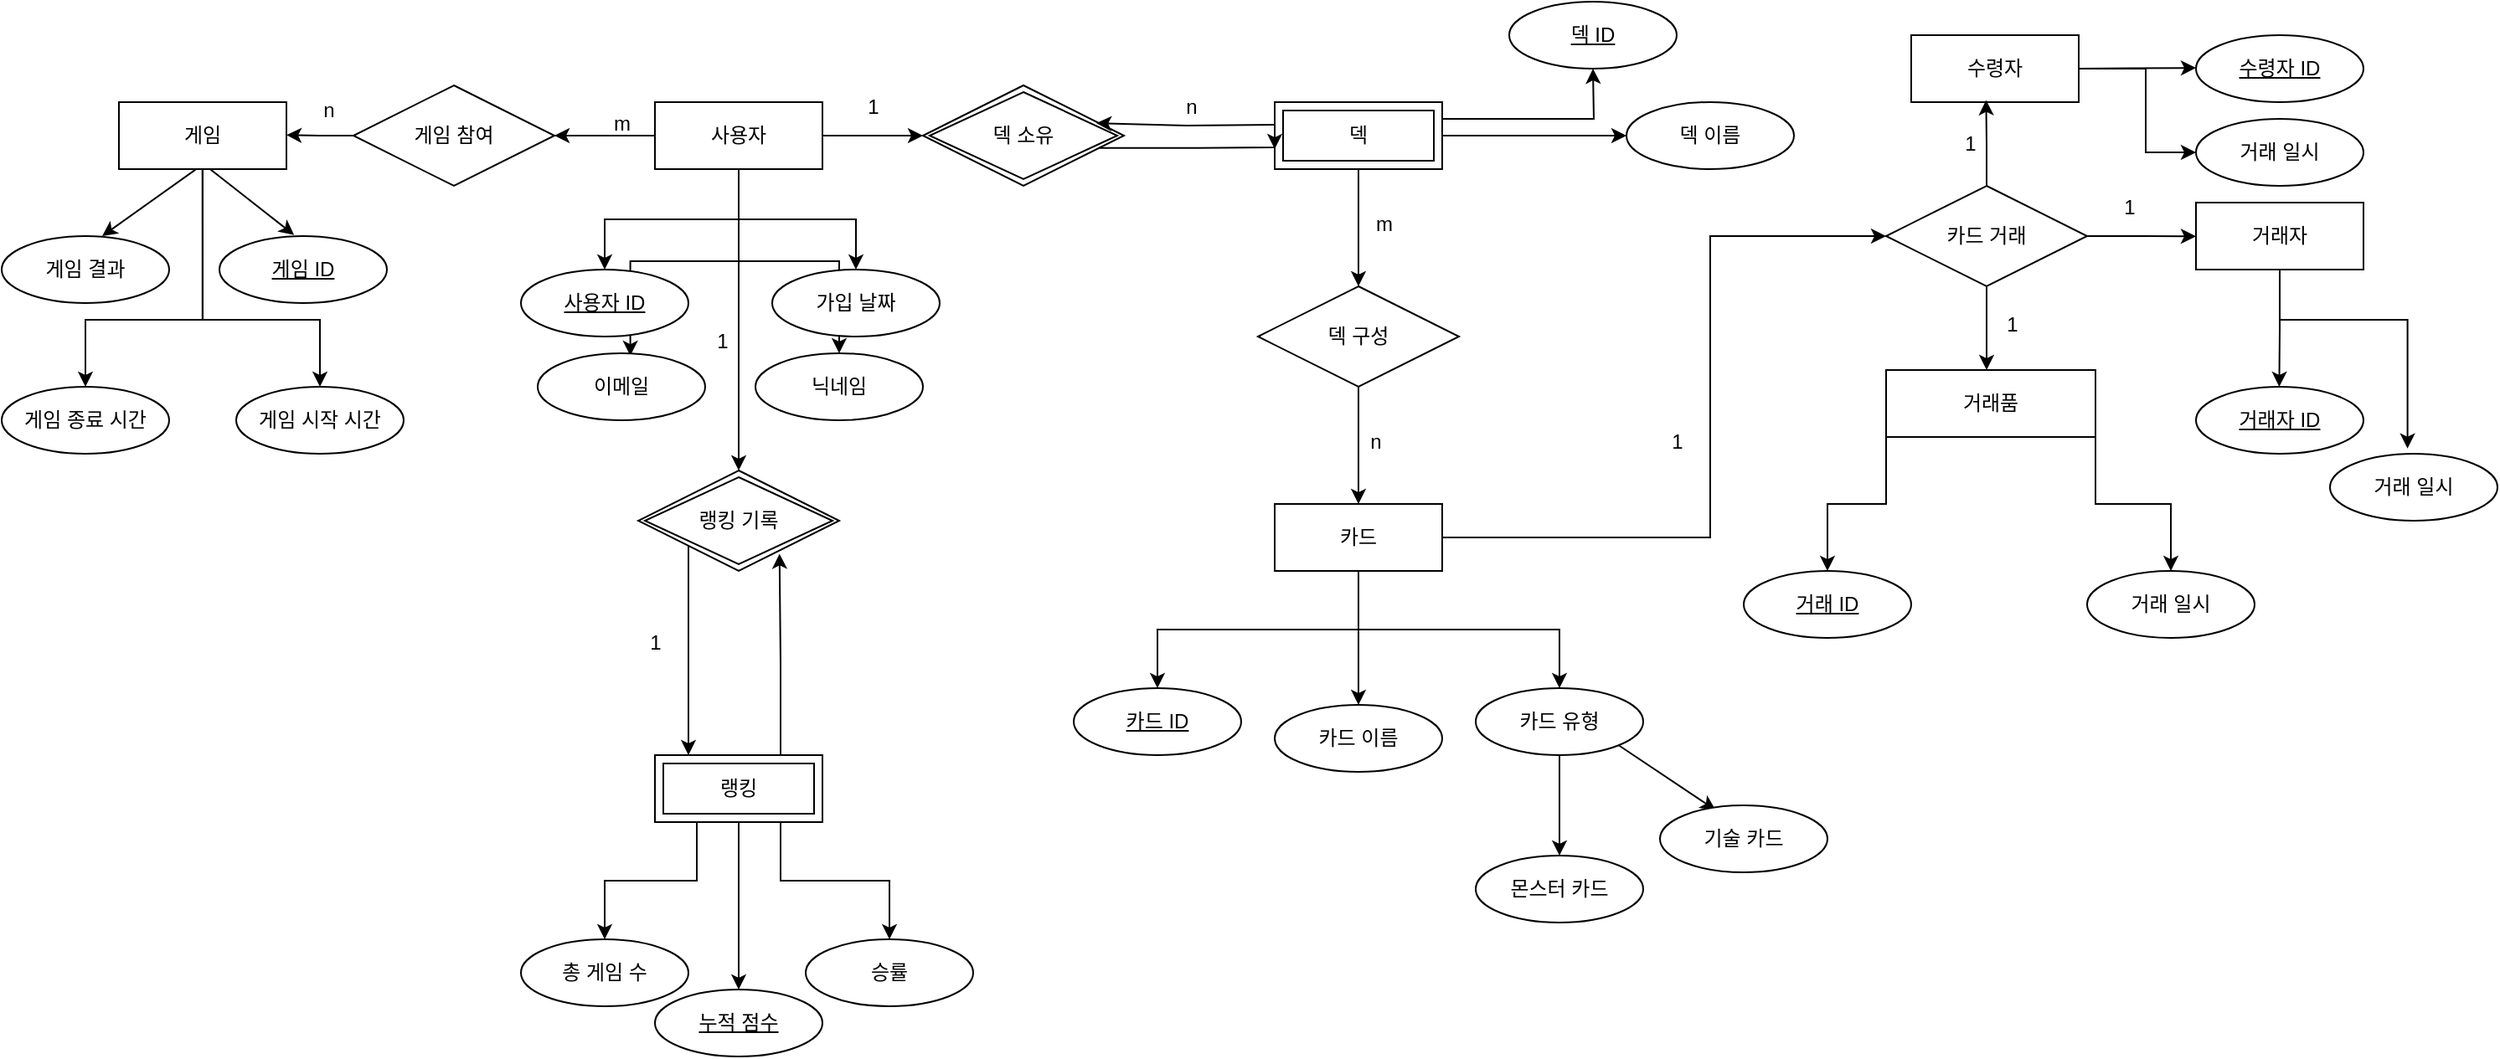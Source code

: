 <mxfile version="25.0.3">
  <diagram id="R2lEEEUBdFMjLlhIrx00" name="Page-1">
    <mxGraphModel dx="3600" dy="757" grid="1" gridSize="10" guides="1" tooltips="1" connect="1" arrows="1" fold="1" page="1" pageScale="1" pageWidth="700" pageHeight="1000" math="0" shadow="0" extFonts="Permanent Marker^https://fonts.googleapis.com/css?family=Permanent+Marker">
      <root>
        <mxCell id="0" />
        <mxCell id="1" parent="0" />
        <mxCell id="2SSr-oPWHmHS9pDuwZyb-108" style="edgeStyle=orthogonalEdgeStyle;rounded=0;orthogonalLoop=1;jettySize=auto;html=1;exitX=0;exitY=0.5;exitDx=0;exitDy=0;entryX=1;entryY=0.5;entryDx=0;entryDy=0;" edge="1" parent="1" source="2SSr-oPWHmHS9pDuwZyb-107" target="2SSr-oPWHmHS9pDuwZyb-109">
          <mxGeometry relative="1" as="geometry">
            <mxPoint x="-1130" y="79.667" as="targetPoint" />
          </mxGeometry>
        </mxCell>
        <mxCell id="2SSr-oPWHmHS9pDuwZyb-122" style="edgeStyle=orthogonalEdgeStyle;rounded=0;orthogonalLoop=1;jettySize=auto;html=1;exitX=1;exitY=0.5;exitDx=0;exitDy=0;" edge="1" parent="1" source="2SSr-oPWHmHS9pDuwZyb-107" target="2SSr-oPWHmHS9pDuwZyb-123">
          <mxGeometry relative="1" as="geometry">
            <mxPoint x="-900" y="79.667" as="targetPoint" />
          </mxGeometry>
        </mxCell>
        <mxCell id="2SSr-oPWHmHS9pDuwZyb-130" style="edgeStyle=orthogonalEdgeStyle;rounded=0;orthogonalLoop=1;jettySize=auto;html=1;exitX=0.5;exitY=1;exitDx=0;exitDy=0;entryX=0.5;entryY=0;entryDx=0;entryDy=0;" edge="1" parent="1" source="2SSr-oPWHmHS9pDuwZyb-107" target="2SSr-oPWHmHS9pDuwZyb-143">
          <mxGeometry relative="1" as="geometry">
            <mxPoint x="-1070" y="160" as="targetPoint" />
          </mxGeometry>
        </mxCell>
        <mxCell id="2SSr-oPWHmHS9pDuwZyb-144" style="edgeStyle=orthogonalEdgeStyle;rounded=0;orthogonalLoop=1;jettySize=auto;html=1;exitX=0.5;exitY=1;exitDx=0;exitDy=0;entryX=0.5;entryY=0;entryDx=0;entryDy=0;" edge="1" parent="1" source="2SSr-oPWHmHS9pDuwZyb-107" target="2SSr-oPWHmHS9pDuwZyb-145">
          <mxGeometry relative="1" as="geometry">
            <mxPoint x="-920" y="160" as="targetPoint" />
          </mxGeometry>
        </mxCell>
        <mxCell id="2SSr-oPWHmHS9pDuwZyb-153" style="edgeStyle=orthogonalEdgeStyle;rounded=0;orthogonalLoop=1;jettySize=auto;html=1;exitX=0.5;exitY=1;exitDx=0;exitDy=0;entryX=0.553;entryY=0.038;entryDx=0;entryDy=0;entryPerimeter=0;" edge="1" parent="1" source="2SSr-oPWHmHS9pDuwZyb-107" target="2SSr-oPWHmHS9pDuwZyb-155">
          <mxGeometry relative="1" as="geometry">
            <mxPoint x="-1040" y="230" as="targetPoint" />
          </mxGeometry>
        </mxCell>
        <mxCell id="2SSr-oPWHmHS9pDuwZyb-154" style="edgeStyle=orthogonalEdgeStyle;rounded=0;orthogonalLoop=1;jettySize=auto;html=1;exitX=0.5;exitY=1;exitDx=0;exitDy=0;entryX=0.5;entryY=0;entryDx=0;entryDy=0;" edge="1" parent="1" source="2SSr-oPWHmHS9pDuwZyb-107" target="2SSr-oPWHmHS9pDuwZyb-156">
          <mxGeometry relative="1" as="geometry">
            <mxPoint x="-980.0" y="230" as="targetPoint" />
          </mxGeometry>
        </mxCell>
        <mxCell id="2SSr-oPWHmHS9pDuwZyb-157" style="edgeStyle=orthogonalEdgeStyle;rounded=0;orthogonalLoop=1;jettySize=auto;html=1;exitX=0.5;exitY=1;exitDx=0;exitDy=0;entryX=0.5;entryY=0;entryDx=0;entryDy=0;" edge="1" parent="1" source="2SSr-oPWHmHS9pDuwZyb-107" target="2SSr-oPWHmHS9pDuwZyb-158">
          <mxGeometry relative="1" as="geometry">
            <mxPoint x="-1010" y="330" as="targetPoint" />
          </mxGeometry>
        </mxCell>
        <mxCell id="2SSr-oPWHmHS9pDuwZyb-107" value="사용자" style="whiteSpace=wrap;html=1;align=center;" vertex="1" parent="1">
          <mxGeometry x="-1060" y="60" width="100" height="40" as="geometry" />
        </mxCell>
        <mxCell id="2SSr-oPWHmHS9pDuwZyb-110" style="edgeStyle=orthogonalEdgeStyle;rounded=0;orthogonalLoop=1;jettySize=auto;html=1;exitX=0;exitY=0.5;exitDx=0;exitDy=0;" edge="1" parent="1" source="2SSr-oPWHmHS9pDuwZyb-109">
          <mxGeometry relative="1" as="geometry">
            <mxPoint x="-1280" y="79.667" as="targetPoint" />
          </mxGeometry>
        </mxCell>
        <mxCell id="2SSr-oPWHmHS9pDuwZyb-109" value="게임 참여" style="shape=rhombus;perimeter=rhombusPerimeter;whiteSpace=wrap;html=1;align=center;" vertex="1" parent="1">
          <mxGeometry x="-1240" y="50" width="120" height="60" as="geometry" />
        </mxCell>
        <mxCell id="2SSr-oPWHmHS9pDuwZyb-115" style="edgeStyle=orthogonalEdgeStyle;rounded=0;orthogonalLoop=1;jettySize=auto;html=1;exitX=0.5;exitY=1;exitDx=0;exitDy=0;entryX=0.5;entryY=0;entryDx=0;entryDy=0;" edge="1" parent="1" target="2SSr-oPWHmHS9pDuwZyb-118">
          <mxGeometry relative="1" as="geometry">
            <mxPoint x="-1400" y="230" as="targetPoint" />
            <mxPoint x="-1330.14" y="100.0" as="sourcePoint" />
            <Array as="points">
              <mxPoint x="-1330" y="190" />
              <mxPoint x="-1400" y="190" />
            </Array>
          </mxGeometry>
        </mxCell>
        <mxCell id="2SSr-oPWHmHS9pDuwZyb-111" value="게임" style="whiteSpace=wrap;html=1;align=center;" vertex="1" parent="1">
          <mxGeometry x="-1380" y="60" width="100" height="40" as="geometry" />
        </mxCell>
        <mxCell id="2SSr-oPWHmHS9pDuwZyb-112" value="" style="endArrow=classic;html=1;rounded=0;exitX=0.459;exitY=1.005;exitDx=0;exitDy=0;exitPerimeter=0;" edge="1" parent="1" source="2SSr-oPWHmHS9pDuwZyb-111">
          <mxGeometry width="50" height="50" relative="1" as="geometry">
            <mxPoint x="-1334" y="101" as="sourcePoint" />
            <mxPoint x="-1390" y="140" as="targetPoint" />
          </mxGeometry>
        </mxCell>
        <mxCell id="2SSr-oPWHmHS9pDuwZyb-113" value="" style="endArrow=classic;html=1;rounded=0;exitX=0.548;exitY=1.008;exitDx=0;exitDy=0;exitPerimeter=0;entryX=0.446;entryY=-0.016;entryDx=0;entryDy=0;entryPerimeter=0;" edge="1" parent="1" source="2SSr-oPWHmHS9pDuwZyb-111" target="2SSr-oPWHmHS9pDuwZyb-114">
          <mxGeometry width="50" height="50" relative="1" as="geometry">
            <mxPoint x="-1333.7" y="100" as="sourcePoint" />
            <mxPoint x="-1280" y="139.12" as="targetPoint" />
          </mxGeometry>
        </mxCell>
        <mxCell id="2SSr-oPWHmHS9pDuwZyb-114" value="게임 ID" style="ellipse;whiteSpace=wrap;html=1;align=center;fontStyle=4;" vertex="1" parent="1">
          <mxGeometry x="-1320" y="140" width="100" height="40" as="geometry" />
        </mxCell>
        <mxCell id="2SSr-oPWHmHS9pDuwZyb-116" value="게임 결과" style="ellipse;whiteSpace=wrap;html=1;align=center;" vertex="1" parent="1">
          <mxGeometry x="-1450" y="140" width="100" height="40" as="geometry" />
        </mxCell>
        <mxCell id="2SSr-oPWHmHS9pDuwZyb-117" style="edgeStyle=orthogonalEdgeStyle;rounded=0;orthogonalLoop=1;jettySize=auto;html=1;entryX=0.5;entryY=0;entryDx=0;entryDy=0;" edge="1" parent="1" target="2SSr-oPWHmHS9pDuwZyb-119">
          <mxGeometry relative="1" as="geometry">
            <mxPoint x="-1260" y="229.99" as="targetPoint" />
            <mxPoint x="-1330" y="100" as="sourcePoint" />
            <Array as="points">
              <mxPoint x="-1330" y="190" />
              <mxPoint x="-1260" y="190" />
            </Array>
          </mxGeometry>
        </mxCell>
        <mxCell id="2SSr-oPWHmHS9pDuwZyb-118" value="게임 종료 시간" style="ellipse;whiteSpace=wrap;html=1;align=center;" vertex="1" parent="1">
          <mxGeometry x="-1450" y="230" width="100" height="40" as="geometry" />
        </mxCell>
        <mxCell id="2SSr-oPWHmHS9pDuwZyb-119" value="게임 시작 시간" style="ellipse;whiteSpace=wrap;html=1;align=center;" vertex="1" parent="1">
          <mxGeometry x="-1310" y="230" width="100" height="40" as="geometry" />
        </mxCell>
        <mxCell id="2SSr-oPWHmHS9pDuwZyb-120" value="m" style="text;html=1;align=center;verticalAlign=middle;resizable=0;points=[];autosize=1;strokeColor=none;fillColor=none;" vertex="1" parent="1">
          <mxGeometry x="-1095" y="58" width="30" height="30" as="geometry" />
        </mxCell>
        <mxCell id="2SSr-oPWHmHS9pDuwZyb-121" value="n" style="text;html=1;align=center;verticalAlign=middle;resizable=0;points=[];autosize=1;strokeColor=none;fillColor=none;" vertex="1" parent="1">
          <mxGeometry x="-1270" y="50" width="30" height="30" as="geometry" />
        </mxCell>
        <mxCell id="2SSr-oPWHmHS9pDuwZyb-123" value="덱 소유" style="shape=rhombus;double=1;perimeter=rhombusPerimeter;whiteSpace=wrap;html=1;align=center;" vertex="1" parent="1">
          <mxGeometry x="-900" y="49.997" width="120" height="60" as="geometry" />
        </mxCell>
        <mxCell id="2SSr-oPWHmHS9pDuwZyb-131" style="edgeStyle=orthogonalEdgeStyle;rounded=0;orthogonalLoop=1;jettySize=auto;html=1;exitX=0.5;exitY=1;exitDx=0;exitDy=0;" edge="1" parent="1" source="2SSr-oPWHmHS9pDuwZyb-125">
          <mxGeometry relative="1" as="geometry">
            <mxPoint x="-640" y="170" as="targetPoint" />
          </mxGeometry>
        </mxCell>
        <mxCell id="2SSr-oPWHmHS9pDuwZyb-135" style="edgeStyle=orthogonalEdgeStyle;rounded=0;orthogonalLoop=1;jettySize=auto;html=1;exitX=1;exitY=0.25;exitDx=0;exitDy=0;" edge="1" parent="1" source="2SSr-oPWHmHS9pDuwZyb-125">
          <mxGeometry relative="1" as="geometry">
            <mxPoint x="-500" y="40" as="targetPoint" />
          </mxGeometry>
        </mxCell>
        <mxCell id="2SSr-oPWHmHS9pDuwZyb-136" style="edgeStyle=orthogonalEdgeStyle;rounded=0;orthogonalLoop=1;jettySize=auto;html=1;exitX=1;exitY=0.5;exitDx=0;exitDy=0;" edge="1" parent="1" source="2SSr-oPWHmHS9pDuwZyb-125">
          <mxGeometry relative="1" as="geometry">
            <mxPoint x="-480" y="80" as="targetPoint" />
          </mxGeometry>
        </mxCell>
        <mxCell id="2SSr-oPWHmHS9pDuwZyb-125" value="덱" style="shape=ext;margin=3;double=1;whiteSpace=wrap;html=1;align=center;" vertex="1" parent="1">
          <mxGeometry x="-690" y="60" width="100" height="40" as="geometry" />
        </mxCell>
        <mxCell id="2SSr-oPWHmHS9pDuwZyb-126" style="edgeStyle=orthogonalEdgeStyle;rounded=0;orthogonalLoop=1;jettySize=auto;html=1;exitX=0;exitY=0.25;exitDx=0;exitDy=0;entryX=0.863;entryY=0.319;entryDx=0;entryDy=0;entryPerimeter=0;" edge="1" parent="1">
          <mxGeometry relative="1" as="geometry">
            <mxPoint x="-690" y="73.45" as="sourcePoint" />
            <mxPoint x="-796.44" y="72.587" as="targetPoint" />
          </mxGeometry>
        </mxCell>
        <mxCell id="2SSr-oPWHmHS9pDuwZyb-127" style="edgeStyle=orthogonalEdgeStyle;rounded=0;orthogonalLoop=1;jettySize=auto;html=1;exitX=0.876;exitY=0.624;exitDx=0;exitDy=0;entryX=0;entryY=0.75;entryDx=0;entryDy=0;exitPerimeter=0;" edge="1" parent="1" source="2SSr-oPWHmHS9pDuwZyb-123">
          <mxGeometry relative="1" as="geometry">
            <mxPoint x="-800.04" y="88.137" as="sourcePoint" />
            <mxPoint x="-690" y="88.0" as="targetPoint" />
            <Array as="points">
              <mxPoint x="-735" y="87" />
              <mxPoint x="-690" y="87" />
            </Array>
          </mxGeometry>
        </mxCell>
        <mxCell id="2SSr-oPWHmHS9pDuwZyb-128" value="1" style="text;html=1;align=center;verticalAlign=middle;resizable=0;points=[];autosize=1;strokeColor=none;fillColor=none;" vertex="1" parent="1">
          <mxGeometry x="-945" y="48" width="30" height="30" as="geometry" />
        </mxCell>
        <mxCell id="2SSr-oPWHmHS9pDuwZyb-129" value="n" style="text;html=1;align=center;verticalAlign=middle;resizable=0;points=[];autosize=1;strokeColor=none;fillColor=none;" vertex="1" parent="1">
          <mxGeometry x="-755" y="48" width="30" height="30" as="geometry" />
        </mxCell>
        <mxCell id="2SSr-oPWHmHS9pDuwZyb-133" style="edgeStyle=orthogonalEdgeStyle;rounded=0;orthogonalLoop=1;jettySize=auto;html=1;exitX=0.5;exitY=1;exitDx=0;exitDy=0;" edge="1" parent="1" source="2SSr-oPWHmHS9pDuwZyb-132">
          <mxGeometry relative="1" as="geometry">
            <mxPoint x="-640" y="300" as="targetPoint" />
          </mxGeometry>
        </mxCell>
        <mxCell id="2SSr-oPWHmHS9pDuwZyb-132" value="덱 구성" style="shape=rhombus;perimeter=rhombusPerimeter;whiteSpace=wrap;html=1;align=center;" vertex="1" parent="1">
          <mxGeometry x="-700" y="170" width="120" height="60" as="geometry" />
        </mxCell>
        <mxCell id="2SSr-oPWHmHS9pDuwZyb-140" style="edgeStyle=orthogonalEdgeStyle;rounded=0;orthogonalLoop=1;jettySize=auto;html=1;exitX=0.5;exitY=1;exitDx=0;exitDy=0;entryX=0.5;entryY=0;entryDx=0;entryDy=0;" edge="1" parent="1" source="2SSr-oPWHmHS9pDuwZyb-134" target="2SSr-oPWHmHS9pDuwZyb-161">
          <mxGeometry relative="1" as="geometry">
            <mxPoint x="-710" y="390" as="targetPoint" />
          </mxGeometry>
        </mxCell>
        <mxCell id="2SSr-oPWHmHS9pDuwZyb-141" style="edgeStyle=orthogonalEdgeStyle;rounded=0;orthogonalLoop=1;jettySize=auto;html=1;exitX=0.5;exitY=1;exitDx=0;exitDy=0;entryX=0.5;entryY=0;entryDx=0;entryDy=0;" edge="1" parent="1" source="2SSr-oPWHmHS9pDuwZyb-134" target="2SSr-oPWHmHS9pDuwZyb-163">
          <mxGeometry relative="1" as="geometry">
            <mxPoint x="-560" y="390" as="targetPoint" />
          </mxGeometry>
        </mxCell>
        <mxCell id="2SSr-oPWHmHS9pDuwZyb-142" style="edgeStyle=orthogonalEdgeStyle;rounded=0;orthogonalLoop=1;jettySize=auto;html=1;exitX=0.5;exitY=1;exitDx=0;exitDy=0;entryX=0.5;entryY=0;entryDx=0;entryDy=0;" edge="1" parent="1" source="2SSr-oPWHmHS9pDuwZyb-134" target="2SSr-oPWHmHS9pDuwZyb-162">
          <mxGeometry relative="1" as="geometry">
            <mxPoint x="-640" y="390" as="targetPoint" />
          </mxGeometry>
        </mxCell>
        <mxCell id="2SSr-oPWHmHS9pDuwZyb-134" value="카드" style="whiteSpace=wrap;html=1;align=center;" vertex="1" parent="1">
          <mxGeometry x="-690" y="300" width="100" height="40" as="geometry" />
        </mxCell>
        <mxCell id="2SSr-oPWHmHS9pDuwZyb-138" value="덱 ID" style="ellipse;whiteSpace=wrap;html=1;align=center;fontStyle=4;" vertex="1" parent="1">
          <mxGeometry x="-550" width="100" height="40" as="geometry" />
        </mxCell>
        <mxCell id="2SSr-oPWHmHS9pDuwZyb-139" value="덱 이름" style="ellipse;whiteSpace=wrap;html=1;align=center;" vertex="1" parent="1">
          <mxGeometry x="-480" y="60" width="100" height="40" as="geometry" />
        </mxCell>
        <mxCell id="2SSr-oPWHmHS9pDuwZyb-143" value="사용자 ID" style="ellipse;whiteSpace=wrap;html=1;align=center;fontStyle=4;" vertex="1" parent="1">
          <mxGeometry x="-1140" y="160" width="100" height="40" as="geometry" />
        </mxCell>
        <mxCell id="2SSr-oPWHmHS9pDuwZyb-145" value="가입 날짜" style="ellipse;whiteSpace=wrap;html=1;align=center;" vertex="1" parent="1">
          <mxGeometry x="-990" y="160" width="100" height="40" as="geometry" />
        </mxCell>
        <mxCell id="2SSr-oPWHmHS9pDuwZyb-155" value="이메일" style="ellipse;whiteSpace=wrap;html=1;align=center;" vertex="1" parent="1">
          <mxGeometry x="-1130" y="210" width="100" height="40" as="geometry" />
        </mxCell>
        <mxCell id="2SSr-oPWHmHS9pDuwZyb-156" value="닉네임" style="ellipse;whiteSpace=wrap;html=1;align=center;" vertex="1" parent="1">
          <mxGeometry x="-1000" y="210" width="100" height="40" as="geometry" />
        </mxCell>
        <mxCell id="2SSr-oPWHmHS9pDuwZyb-158" value="랭킹 기록" style="shape=rhombus;whiteSpace=wrap;html=1;align=center;double=1;perimeter=rhombusPerimeter;" vertex="1" parent="1">
          <mxGeometry x="-1070" y="280" width="120" height="60" as="geometry" />
        </mxCell>
        <mxCell id="2SSr-oPWHmHS9pDuwZyb-159" value="m" style="text;html=1;align=center;verticalAlign=middle;resizable=0;points=[];autosize=1;strokeColor=none;fillColor=none;" vertex="1" parent="1">
          <mxGeometry x="-640" y="118" width="30" height="30" as="geometry" />
        </mxCell>
        <mxCell id="2SSr-oPWHmHS9pDuwZyb-160" value="n" style="text;html=1;align=center;verticalAlign=middle;resizable=0;points=[];autosize=1;strokeColor=none;fillColor=none;" vertex="1" parent="1">
          <mxGeometry x="-645" y="248" width="30" height="30" as="geometry" />
        </mxCell>
        <mxCell id="2SSr-oPWHmHS9pDuwZyb-161" value="카드 ID" style="whiteSpace=wrap;html=1;align=center;shape=ellipse;perimeter=ellipsePerimeter;fontStyle=4;" vertex="1" parent="1">
          <mxGeometry x="-810" y="410" width="100" height="40" as="geometry" />
        </mxCell>
        <mxCell id="2SSr-oPWHmHS9pDuwZyb-162" value="카드 이름" style="ellipse;whiteSpace=wrap;html=1;align=center;" vertex="1" parent="1">
          <mxGeometry x="-690" y="420" width="100" height="40" as="geometry" />
        </mxCell>
        <mxCell id="2SSr-oPWHmHS9pDuwZyb-165" style="edgeStyle=orthogonalEdgeStyle;rounded=0;orthogonalLoop=1;jettySize=auto;html=1;exitX=0.5;exitY=1;exitDx=0;exitDy=0;" edge="1" parent="1" source="2SSr-oPWHmHS9pDuwZyb-163">
          <mxGeometry relative="1" as="geometry">
            <mxPoint x="-520" y="510" as="targetPoint" />
          </mxGeometry>
        </mxCell>
        <mxCell id="2SSr-oPWHmHS9pDuwZyb-163" value="카드 유형" style="ellipse;whiteSpace=wrap;html=1;align=center;" vertex="1" parent="1">
          <mxGeometry x="-570" y="410" width="100" height="40" as="geometry" />
        </mxCell>
        <mxCell id="2SSr-oPWHmHS9pDuwZyb-166" value="" style="endArrow=classic;html=1;rounded=0;exitX=1;exitY=1;exitDx=0;exitDy=0;entryX=0.332;entryY=0.07;entryDx=0;entryDy=0;entryPerimeter=0;" edge="1" parent="1" source="2SSr-oPWHmHS9pDuwZyb-163" target="2SSr-oPWHmHS9pDuwZyb-168">
          <mxGeometry width="50" height="50" relative="1" as="geometry">
            <mxPoint x="-920" y="360" as="sourcePoint" />
            <mxPoint x="-470" y="500" as="targetPoint" />
          </mxGeometry>
        </mxCell>
        <mxCell id="2SSr-oPWHmHS9pDuwZyb-167" value="몬스터 카드" style="ellipse;whiteSpace=wrap;html=1;align=center;" vertex="1" parent="1">
          <mxGeometry x="-570" y="510" width="100" height="40" as="geometry" />
        </mxCell>
        <mxCell id="2SSr-oPWHmHS9pDuwZyb-168" value="기술 카드" style="ellipse;whiteSpace=wrap;html=1;align=center;" vertex="1" parent="1">
          <mxGeometry x="-460" y="480" width="100" height="40" as="geometry" />
        </mxCell>
        <mxCell id="2SSr-oPWHmHS9pDuwZyb-176" style="edgeStyle=orthogonalEdgeStyle;rounded=0;orthogonalLoop=1;jettySize=auto;html=1;exitX=0.5;exitY=1;exitDx=0;exitDy=0;entryX=0.5;entryY=0;entryDx=0;entryDy=0;" edge="1" parent="1" source="2SSr-oPWHmHS9pDuwZyb-170" target="2SSr-oPWHmHS9pDuwZyb-181">
          <mxGeometry relative="1" as="geometry">
            <mxPoint x="-1010" y="590" as="targetPoint" />
          </mxGeometry>
        </mxCell>
        <mxCell id="2SSr-oPWHmHS9pDuwZyb-177" style="edgeStyle=orthogonalEdgeStyle;rounded=0;orthogonalLoop=1;jettySize=auto;html=1;exitX=0.25;exitY=1;exitDx=0;exitDy=0;entryX=0.5;entryY=0;entryDx=0;entryDy=0;" edge="1" parent="1" source="2SSr-oPWHmHS9pDuwZyb-170" target="2SSr-oPWHmHS9pDuwZyb-179">
          <mxGeometry relative="1" as="geometry">
            <mxPoint x="-1090" y="560" as="targetPoint" />
          </mxGeometry>
        </mxCell>
        <mxCell id="2SSr-oPWHmHS9pDuwZyb-178" style="edgeStyle=orthogonalEdgeStyle;rounded=0;orthogonalLoop=1;jettySize=auto;html=1;exitX=0.75;exitY=1;exitDx=0;exitDy=0;entryX=0.5;entryY=0;entryDx=0;entryDy=0;" edge="1" parent="1" source="2SSr-oPWHmHS9pDuwZyb-170" target="2SSr-oPWHmHS9pDuwZyb-180">
          <mxGeometry relative="1" as="geometry">
            <mxPoint x="-920" y="560" as="targetPoint" />
          </mxGeometry>
        </mxCell>
        <mxCell id="2SSr-oPWHmHS9pDuwZyb-170" value="랭킹" style="whiteSpace=wrap;html=1;align=center;shape=ext;margin=3;double=1;" vertex="1" parent="1">
          <mxGeometry x="-1060" y="450" width="100" height="40" as="geometry" />
        </mxCell>
        <mxCell id="2SSr-oPWHmHS9pDuwZyb-172" style="edgeStyle=orthogonalEdgeStyle;rounded=0;orthogonalLoop=1;jettySize=auto;html=1;exitX=0.75;exitY=0;exitDx=0;exitDy=0;entryX=0.703;entryY=0.829;entryDx=0;entryDy=0;entryPerimeter=0;" edge="1" parent="1" source="2SSr-oPWHmHS9pDuwZyb-170" target="2SSr-oPWHmHS9pDuwZyb-158">
          <mxGeometry relative="1" as="geometry" />
        </mxCell>
        <mxCell id="2SSr-oPWHmHS9pDuwZyb-173" style="edgeStyle=orthogonalEdgeStyle;rounded=0;orthogonalLoop=1;jettySize=auto;html=1;exitX=0;exitY=1;exitDx=0;exitDy=0;" edge="1" parent="1" source="2SSr-oPWHmHS9pDuwZyb-158">
          <mxGeometry relative="1" as="geometry">
            <mxPoint x="-1040" y="450" as="targetPoint" />
          </mxGeometry>
        </mxCell>
        <mxCell id="2SSr-oPWHmHS9pDuwZyb-174" value="1" style="text;html=1;align=center;verticalAlign=middle;resizable=0;points=[];autosize=1;strokeColor=none;fillColor=none;" vertex="1" parent="1">
          <mxGeometry x="-1035" y="188" width="30" height="30" as="geometry" />
        </mxCell>
        <mxCell id="2SSr-oPWHmHS9pDuwZyb-175" value="1" style="text;html=1;align=center;verticalAlign=middle;resizable=0;points=[];autosize=1;strokeColor=none;fillColor=none;" vertex="1" parent="1">
          <mxGeometry x="-1075" y="368" width="30" height="30" as="geometry" />
        </mxCell>
        <mxCell id="2SSr-oPWHmHS9pDuwZyb-179" value="총 게임 수" style="ellipse;whiteSpace=wrap;html=1;align=center;" vertex="1" parent="1">
          <mxGeometry x="-1140" y="560" width="100" height="40" as="geometry" />
        </mxCell>
        <mxCell id="2SSr-oPWHmHS9pDuwZyb-180" value="승률" style="ellipse;whiteSpace=wrap;html=1;align=center;" vertex="1" parent="1">
          <mxGeometry x="-970" y="560" width="100" height="40" as="geometry" />
        </mxCell>
        <mxCell id="2SSr-oPWHmHS9pDuwZyb-181" value="누적 점수" style="ellipse;whiteSpace=wrap;html=1;align=center;fontStyle=4;" vertex="1" parent="1">
          <mxGeometry x="-1060" y="590" width="100" height="40" as="geometry" />
        </mxCell>
        <mxCell id="2SSr-oPWHmHS9pDuwZyb-184" value="거래품" style="shape=label;whiteSpace=wrap;html=1;align=center;" vertex="1" parent="1">
          <mxGeometry x="-325" y="220" width="125" height="40" as="geometry" />
        </mxCell>
        <mxCell id="2SSr-oPWHmHS9pDuwZyb-189" value="" style="edgeStyle=orthogonalEdgeStyle;rounded=0;orthogonalLoop=1;jettySize=auto;html=1;exitX=0;exitY=1;exitDx=0;exitDy=0;" edge="1" parent="1" source="2SSr-oPWHmHS9pDuwZyb-184" target="2SSr-oPWHmHS9pDuwZyb-188">
          <mxGeometry relative="1" as="geometry">
            <mxPoint x="-325" y="400" as="targetPoint" />
            <mxPoint x="-295" y="275" as="sourcePoint" />
          </mxGeometry>
        </mxCell>
        <mxCell id="2SSr-oPWHmHS9pDuwZyb-188" value="거래 ID" style="whiteSpace=wrap;html=1;align=center;shape=ellipse;perimeter=ellipsePerimeter;fontStyle=4;" vertex="1" parent="1">
          <mxGeometry x="-410" y="340" width="100" height="40" as="geometry" />
        </mxCell>
        <mxCell id="2SSr-oPWHmHS9pDuwZyb-191" value="" style="edgeStyle=orthogonalEdgeStyle;rounded=0;orthogonalLoop=1;jettySize=auto;html=1;exitX=1;exitY=1;exitDx=0;exitDy=0;" edge="1" parent="1" source="2SSr-oPWHmHS9pDuwZyb-184" target="2SSr-oPWHmHS9pDuwZyb-192">
          <mxGeometry relative="1" as="geometry">
            <mxPoint x="-175" y="360" as="targetPoint" />
            <mxPoint x="-235" y="275" as="sourcePoint" />
            <Array as="points" />
          </mxGeometry>
        </mxCell>
        <mxCell id="2SSr-oPWHmHS9pDuwZyb-192" value="거래 일시" style="ellipse;whiteSpace=wrap;html=1;align=center;" vertex="1" parent="1">
          <mxGeometry x="-205" y="340" width="100" height="40" as="geometry" />
        </mxCell>
        <mxCell id="2SSr-oPWHmHS9pDuwZyb-197" value="" style="edgeStyle=orthogonalEdgeStyle;rounded=0;orthogonalLoop=1;jettySize=auto;html=1;exitX=1;exitY=0.5;exitDx=0;exitDy=0;entryX=0;entryY=0.5;entryDx=0;entryDy=0;" edge="1" parent="1" source="2SSr-oPWHmHS9pDuwZyb-134" target="2SSr-oPWHmHS9pDuwZyb-198">
          <mxGeometry relative="1" as="geometry">
            <mxPoint x="-785" y="570" as="targetPoint" />
            <mxPoint x="-690" y="320" as="sourcePoint" />
            <Array as="points">
              <mxPoint x="-430" y="320" />
              <mxPoint x="-430" y="140" />
            </Array>
          </mxGeometry>
        </mxCell>
        <mxCell id="2SSr-oPWHmHS9pDuwZyb-199" style="edgeStyle=orthogonalEdgeStyle;rounded=0;orthogonalLoop=1;jettySize=auto;html=1;exitX=1;exitY=0.5;exitDx=0;exitDy=0;" edge="1" parent="1" source="2SSr-oPWHmHS9pDuwZyb-198">
          <mxGeometry relative="1" as="geometry">
            <mxPoint x="-140" y="140.143" as="targetPoint" />
          </mxGeometry>
        </mxCell>
        <mxCell id="2SSr-oPWHmHS9pDuwZyb-198" value="카드 거래" style="shape=rhombus;perimeter=rhombusPerimeter;whiteSpace=wrap;html=1;align=center;" vertex="1" parent="1">
          <mxGeometry x="-325" y="110" width="120" height="60" as="geometry" />
        </mxCell>
        <mxCell id="2SSr-oPWHmHS9pDuwZyb-207" style="edgeStyle=orthogonalEdgeStyle;rounded=0;orthogonalLoop=1;jettySize=auto;html=1;exitX=0.5;exitY=1;exitDx=0;exitDy=0;" edge="1" parent="1" source="2SSr-oPWHmHS9pDuwZyb-200">
          <mxGeometry relative="1" as="geometry">
            <mxPoint x="-90.294" y="230" as="targetPoint" />
          </mxGeometry>
        </mxCell>
        <mxCell id="2SSr-oPWHmHS9pDuwZyb-208" style="edgeStyle=orthogonalEdgeStyle;rounded=0;orthogonalLoop=1;jettySize=auto;html=1;exitX=0.5;exitY=1;exitDx=0;exitDy=0;entryX=0.463;entryY=-0.079;entryDx=0;entryDy=0;entryPerimeter=0;" edge="1" parent="1" source="2SSr-oPWHmHS9pDuwZyb-200" target="2SSr-oPWHmHS9pDuwZyb-213">
          <mxGeometry relative="1" as="geometry">
            <mxPoint x="-30" y="230" as="targetPoint" />
            <Array as="points">
              <mxPoint x="-90" y="190" />
              <mxPoint x="-14" y="190" />
            </Array>
          </mxGeometry>
        </mxCell>
        <mxCell id="2SSr-oPWHmHS9pDuwZyb-200" value="거래자" style="whiteSpace=wrap;html=1;align=center;" vertex="1" parent="1">
          <mxGeometry x="-140" y="120" width="100" height="40" as="geometry" />
        </mxCell>
        <mxCell id="2SSr-oPWHmHS9pDuwZyb-206" style="edgeStyle=orthogonalEdgeStyle;rounded=0;orthogonalLoop=1;jettySize=auto;html=1;exitX=1;exitY=0.5;exitDx=0;exitDy=0;" edge="1" parent="1" source="2SSr-oPWHmHS9pDuwZyb-202">
          <mxGeometry relative="1" as="geometry">
            <mxPoint x="-140" y="39.529" as="targetPoint" />
          </mxGeometry>
        </mxCell>
        <mxCell id="2SSr-oPWHmHS9pDuwZyb-209" style="edgeStyle=orthogonalEdgeStyle;rounded=0;orthogonalLoop=1;jettySize=auto;html=1;exitX=1;exitY=0.5;exitDx=0;exitDy=0;entryX=0;entryY=0.5;entryDx=0;entryDy=0;" edge="1" parent="1" source="2SSr-oPWHmHS9pDuwZyb-202" target="2SSr-oPWHmHS9pDuwZyb-211">
          <mxGeometry relative="1" as="geometry">
            <mxPoint x="-140" y="78" as="targetPoint" />
            <mxPoint x="-250" y="38" as="sourcePoint" />
            <Array as="points">
              <mxPoint x="-170" y="40" />
              <mxPoint x="-170" y="90" />
            </Array>
          </mxGeometry>
        </mxCell>
        <mxCell id="2SSr-oPWHmHS9pDuwZyb-202" value="수령자" style="whiteSpace=wrap;html=1;align=center;" vertex="1" parent="1">
          <mxGeometry x="-310" y="20" width="100" height="40" as="geometry" />
        </mxCell>
        <mxCell id="2SSr-oPWHmHS9pDuwZyb-204" style="edgeStyle=orthogonalEdgeStyle;rounded=0;orthogonalLoop=1;jettySize=auto;html=1;exitX=0.5;exitY=1;exitDx=0;exitDy=0;" edge="1" parent="1" source="2SSr-oPWHmHS9pDuwZyb-198">
          <mxGeometry relative="1" as="geometry">
            <mxPoint x="-265" y="220" as="targetPoint" />
          </mxGeometry>
        </mxCell>
        <mxCell id="2SSr-oPWHmHS9pDuwZyb-205" style="edgeStyle=orthogonalEdgeStyle;rounded=0;orthogonalLoop=1;jettySize=auto;html=1;exitX=0.5;exitY=0;exitDx=0;exitDy=0;entryX=0.447;entryY=0.97;entryDx=0;entryDy=0;entryPerimeter=0;" edge="1" parent="1" source="2SSr-oPWHmHS9pDuwZyb-198" target="2SSr-oPWHmHS9pDuwZyb-202">
          <mxGeometry relative="1" as="geometry" />
        </mxCell>
        <mxCell id="2SSr-oPWHmHS9pDuwZyb-210" value="수령자 ID" style="ellipse;whiteSpace=wrap;html=1;align=center;fontStyle=4;" vertex="1" parent="1">
          <mxGeometry x="-140" y="20" width="100" height="40" as="geometry" />
        </mxCell>
        <mxCell id="2SSr-oPWHmHS9pDuwZyb-211" value="거래 일시" style="ellipse;whiteSpace=wrap;html=1;align=center;" vertex="1" parent="1">
          <mxGeometry x="-140" y="70" width="100" height="40" as="geometry" />
        </mxCell>
        <mxCell id="2SSr-oPWHmHS9pDuwZyb-212" value="거래자 ID" style="ellipse;whiteSpace=wrap;html=1;align=center;fontStyle=4;" vertex="1" parent="1">
          <mxGeometry x="-140" y="230" width="100" height="40" as="geometry" />
        </mxCell>
        <mxCell id="2SSr-oPWHmHS9pDuwZyb-213" value="거래 일시" style="ellipse;whiteSpace=wrap;html=1;align=center;" vertex="1" parent="1">
          <mxGeometry x="-60" y="270" width="100" height="40" as="geometry" />
        </mxCell>
        <mxCell id="2SSr-oPWHmHS9pDuwZyb-214" value="1" style="text;html=1;align=center;verticalAlign=middle;resizable=0;points=[];autosize=1;strokeColor=none;fillColor=none;" vertex="1" parent="1">
          <mxGeometry x="-465" y="248" width="30" height="30" as="geometry" />
        </mxCell>
        <mxCell id="2SSr-oPWHmHS9pDuwZyb-215" value="1" style="text;html=1;align=center;verticalAlign=middle;resizable=0;points=[];autosize=1;strokeColor=none;fillColor=none;" vertex="1" parent="1">
          <mxGeometry x="-290" y="70" width="30" height="30" as="geometry" />
        </mxCell>
        <mxCell id="2SSr-oPWHmHS9pDuwZyb-216" value="1" style="text;html=1;align=center;verticalAlign=middle;resizable=0;points=[];autosize=1;strokeColor=none;fillColor=none;" vertex="1" parent="1">
          <mxGeometry x="-195" y="108" width="30" height="30" as="geometry" />
        </mxCell>
        <mxCell id="2SSr-oPWHmHS9pDuwZyb-218" value="1" style="text;html=1;align=center;verticalAlign=middle;resizable=0;points=[];autosize=1;strokeColor=none;fillColor=none;" vertex="1" parent="1">
          <mxGeometry x="-265" y="178" width="30" height="30" as="geometry" />
        </mxCell>
      </root>
    </mxGraphModel>
  </diagram>
</mxfile>
